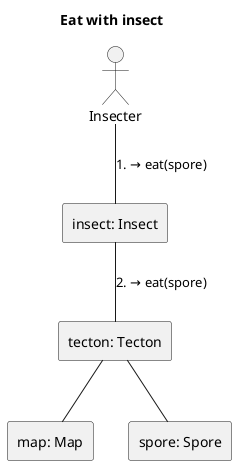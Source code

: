 
@startuml Eat with insect
title Eat with insect
skinparam linestyle ortho
actor Insecter as 0
rectangle "map: Map" as 1
rectangle "tecton: Tecton" as 2.1
rectangle "insect: Insect" as 3
rectangle "spore: Spore" as 4

0 -- 3 :  1. → eat(spore)
3 -- 2.1:  2. → eat(spore)
2.1 -- 1
2.1 -- 4

@enduml
